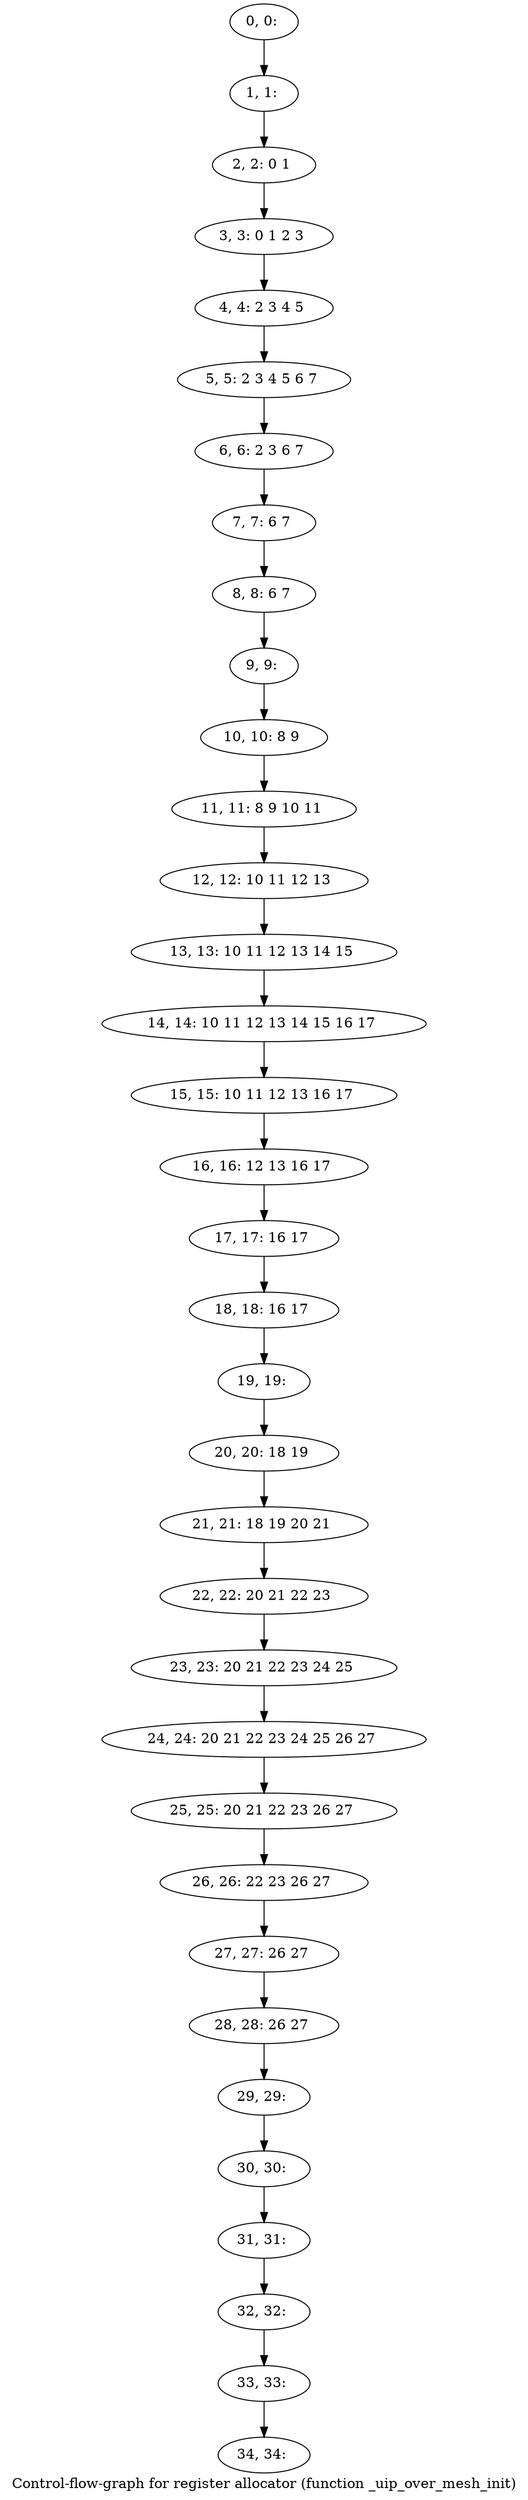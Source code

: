 digraph G {
graph [label="Control-flow-graph for register allocator (function _uip_over_mesh_init)"]
0[label="0, 0: "];
1[label="1, 1: "];
2[label="2, 2: 0 1 "];
3[label="3, 3: 0 1 2 3 "];
4[label="4, 4: 2 3 4 5 "];
5[label="5, 5: 2 3 4 5 6 7 "];
6[label="6, 6: 2 3 6 7 "];
7[label="7, 7: 6 7 "];
8[label="8, 8: 6 7 "];
9[label="9, 9: "];
10[label="10, 10: 8 9 "];
11[label="11, 11: 8 9 10 11 "];
12[label="12, 12: 10 11 12 13 "];
13[label="13, 13: 10 11 12 13 14 15 "];
14[label="14, 14: 10 11 12 13 14 15 16 17 "];
15[label="15, 15: 10 11 12 13 16 17 "];
16[label="16, 16: 12 13 16 17 "];
17[label="17, 17: 16 17 "];
18[label="18, 18: 16 17 "];
19[label="19, 19: "];
20[label="20, 20: 18 19 "];
21[label="21, 21: 18 19 20 21 "];
22[label="22, 22: 20 21 22 23 "];
23[label="23, 23: 20 21 22 23 24 25 "];
24[label="24, 24: 20 21 22 23 24 25 26 27 "];
25[label="25, 25: 20 21 22 23 26 27 "];
26[label="26, 26: 22 23 26 27 "];
27[label="27, 27: 26 27 "];
28[label="28, 28: 26 27 "];
29[label="29, 29: "];
30[label="30, 30: "];
31[label="31, 31: "];
32[label="32, 32: "];
33[label="33, 33: "];
34[label="34, 34: "];
0->1 ;
1->2 ;
2->3 ;
3->4 ;
4->5 ;
5->6 ;
6->7 ;
7->8 ;
8->9 ;
9->10 ;
10->11 ;
11->12 ;
12->13 ;
13->14 ;
14->15 ;
15->16 ;
16->17 ;
17->18 ;
18->19 ;
19->20 ;
20->21 ;
21->22 ;
22->23 ;
23->24 ;
24->25 ;
25->26 ;
26->27 ;
27->28 ;
28->29 ;
29->30 ;
30->31 ;
31->32 ;
32->33 ;
33->34 ;
}

